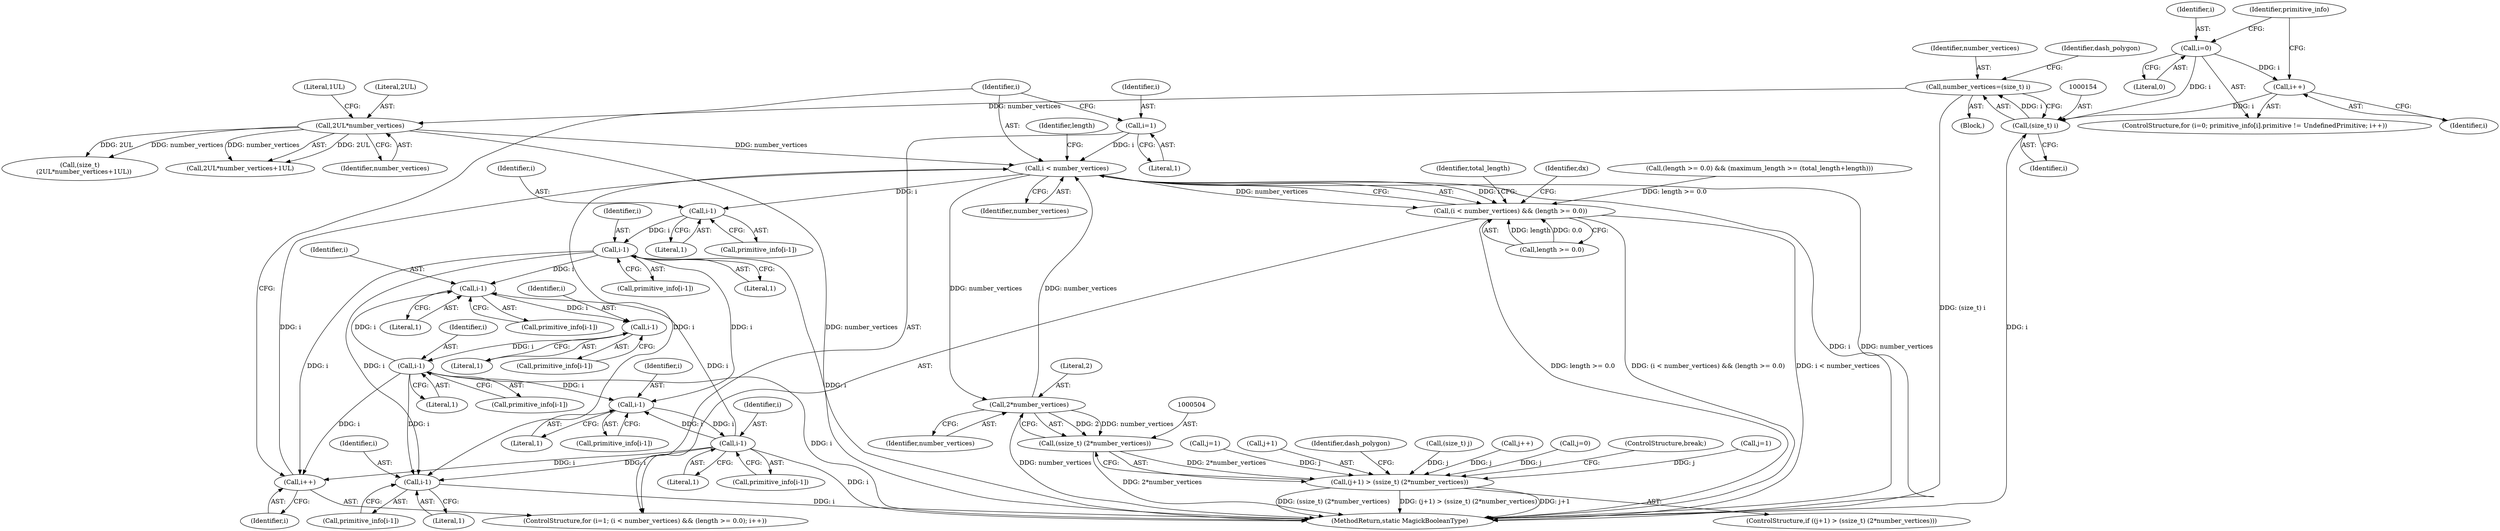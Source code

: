 digraph "1_ImageMagick_726812fa2fa7ce16bcf58f6e115f65427a1c0950_0@del" {
"1000323" [label="(Call,i < number_vertices)"];
"1000329" [label="(Call,i++)"];
"1000558" [label="(Call,i-1)"];
"1000533" [label="(Call,i-1)"];
"1000515" [label="(Call,i-1)"];
"1000365" [label="(Call,i-1)"];
"1000346" [label="(Call,i-1)"];
"1000323" [label="(Call,i < number_vertices)"];
"1000319" [label="(Call,i=1)"];
"1000505" [label="(Call,2*number_vertices)"];
"1000164" [label="(Call,2UL*number_vertices)"];
"1000151" [label="(Call,number_vertices=(size_t) i)"];
"1000153" [label="(Call,(size_t) i)"];
"1000139" [label="(Call,i=0)"];
"1000149" [label="(Call,i++)"];
"1000483" [label="(Call,i-1)"];
"1000458" [label="(Call,i-1)"];
"1000322" [label="(Call,(i < number_vertices) && (length >= 0.0))"];
"1000503" [label="(Call,(ssize_t) (2*number_vertices))"];
"1000499" [label="(Call,(j+1) > (ssize_t) (2*number_vertices))"];
"1000679" [label="(Call,i-1)"];
"1000493" [label="(Call,j=1)"];
"1000505" [label="(Call,2*number_vertices)"];
"1000458" [label="(Call,i-1)"];
"1000498" [label="(ControlStructure,if ((j+1) > (ssize_t) (2*number_vertices)))"];
"1000661" [label="(Identifier,total_length)"];
"1000163" [label="(Call,2UL*number_vertices+1UL)"];
"1000365" [label="(Call,i-1)"];
"1000322" [label="(Call,(i < number_vertices) && (length >= 0.0))"];
"1000531" [label="(Call,primitive_info[i-1])"];
"1000556" [label="(Call,primitive_info[i-1])"];
"1000515" [label="(Call,i-1)"];
"1000559" [label="(Identifier,i)"];
"1000535" [label="(Literal,1)"];
"1000534" [label="(Identifier,i)"];
"1000363" [label="(Call,primitive_info[i-1])"];
"1000150" [label="(Identifier,i)"];
"1000460" [label="(Literal,1)"];
"1000500" [label="(Call,j+1)"];
"1000485" [label="(Literal,1)"];
"1000138" [label="(ControlStructure,for (i=0; primitive_info[i].primitive != UndefinedPrimitive; i++))"];
"1000330" [label="(Identifier,i)"];
"1000511" [label="(Identifier,dash_polygon)"];
"1000151" [label="(Call,number_vertices=(size_t) i)"];
"1000583" [label="(Call,(size_t) j)"];
"1000321" [label="(Literal,1)"];
"1000517" [label="(Literal,1)"];
"1000513" [label="(Call,primitive_info[i-1])"];
"1000145" [label="(Identifier,primitive_info)"];
"1000324" [label="(Identifier,i)"];
"1000152" [label="(Identifier,number_vertices)"];
"1000499" [label="(Call,(j+1) > (ssize_t) (2*number_vertices))"];
"1000165" [label="(Literal,2UL)"];
"1000320" [label="(Identifier,i)"];
"1000456" [label="(Call,primitive_info[i-1])"];
"1000656" [label="(Call,j++)"];
"1000141" [label="(Literal,0)"];
"1000240" [label="(Call,j=0)"];
"1000677" [label="(Call,primitive_info[i-1])"];
"1000680" [label="(Identifier,i)"];
"1000516" [label="(Identifier,i)"];
"1000327" [label="(Identifier,length)"];
"1000318" [label="(ControlStructure,for (i=1; (i < number_vertices) && (length >= 0.0); i++))"];
"1000679" [label="(Call,i-1)"];
"1000533" [label="(Call,i-1)"];
"1000367" [label="(Literal,1)"];
"1000483" [label="(Call,i-1)"];
"1000366" [label="(Identifier,i)"];
"1000507" [label="(Identifier,number_vertices)"];
"1000157" [label="(Identifier,dash_polygon)"];
"1000139" [label="(Call,i=0)"];
"1000459" [label="(Identifier,i)"];
"1000164" [label="(Call,2UL*number_vertices)"];
"1000333" [label="(Identifier,dx)"];
"1000508" [label="(ControlStructure,break;)"];
"1000681" [label="(Literal,1)"];
"1000329" [label="(Call,i++)"];
"1000761" [label="(MethodReturn,static MagickBooleanType)"];
"1000319" [label="(Call,i=1)"];
"1000166" [label="(Identifier,number_vertices)"];
"1000481" [label="(Call,primitive_info[i-1])"];
"1000560" [label="(Literal,1)"];
"1000323" [label="(Call,i < number_vertices)"];
"1000558" [label="(Call,i-1)"];
"1000140" [label="(Identifier,i)"];
"1000484" [label="(Identifier,i)"];
"1000326" [label="(Call,length >= 0.0)"];
"1000161" [label="(Call,(size_t)\n    (2UL*number_vertices+1UL))"];
"1000325" [label="(Identifier,number_vertices)"];
"1000348" [label="(Literal,1)"];
"1000346" [label="(Call,i-1)"];
"1000167" [label="(Literal,1UL)"];
"1000105" [label="(Block,)"];
"1000149" [label="(Call,i++)"];
"1000344" [label="(Call,primitive_info[i-1])"];
"1000416" [label="(Call,(length >= 0.0) && (maximum_length >= (total_length+length)))"];
"1000347" [label="(Identifier,i)"];
"1000503" [label="(Call,(ssize_t) (2*number_vertices))"];
"1000153" [label="(Call,(size_t) i)"];
"1000506" [label="(Literal,2)"];
"1000155" [label="(Identifier,i)"];
"1000230" [label="(Call,j=1)"];
"1000323" -> "1000322"  [label="AST: "];
"1000323" -> "1000325"  [label="CFG: "];
"1000324" -> "1000323"  [label="AST: "];
"1000325" -> "1000323"  [label="AST: "];
"1000327" -> "1000323"  [label="CFG: "];
"1000322" -> "1000323"  [label="CFG: "];
"1000323" -> "1000761"  [label="DDG: i"];
"1000323" -> "1000761"  [label="DDG: number_vertices"];
"1000323" -> "1000322"  [label="DDG: i"];
"1000323" -> "1000322"  [label="DDG: number_vertices"];
"1000329" -> "1000323"  [label="DDG: i"];
"1000319" -> "1000323"  [label="DDG: i"];
"1000505" -> "1000323"  [label="DDG: number_vertices"];
"1000164" -> "1000323"  [label="DDG: number_vertices"];
"1000323" -> "1000346"  [label="DDG: i"];
"1000323" -> "1000505"  [label="DDG: number_vertices"];
"1000323" -> "1000679"  [label="DDG: i"];
"1000329" -> "1000318"  [label="AST: "];
"1000329" -> "1000330"  [label="CFG: "];
"1000330" -> "1000329"  [label="AST: "];
"1000324" -> "1000329"  [label="CFG: "];
"1000558" -> "1000329"  [label="DDG: i"];
"1000365" -> "1000329"  [label="DDG: i"];
"1000483" -> "1000329"  [label="DDG: i"];
"1000558" -> "1000556"  [label="AST: "];
"1000558" -> "1000560"  [label="CFG: "];
"1000559" -> "1000558"  [label="AST: "];
"1000560" -> "1000558"  [label="AST: "];
"1000556" -> "1000558"  [label="CFG: "];
"1000558" -> "1000761"  [label="DDG: i"];
"1000558" -> "1000458"  [label="DDG: i"];
"1000558" -> "1000515"  [label="DDG: i"];
"1000533" -> "1000558"  [label="DDG: i"];
"1000558" -> "1000679"  [label="DDG: i"];
"1000533" -> "1000531"  [label="AST: "];
"1000533" -> "1000535"  [label="CFG: "];
"1000534" -> "1000533"  [label="AST: "];
"1000535" -> "1000533"  [label="AST: "];
"1000531" -> "1000533"  [label="CFG: "];
"1000515" -> "1000533"  [label="DDG: i"];
"1000515" -> "1000513"  [label="AST: "];
"1000515" -> "1000517"  [label="CFG: "];
"1000516" -> "1000515"  [label="AST: "];
"1000517" -> "1000515"  [label="AST: "];
"1000513" -> "1000515"  [label="CFG: "];
"1000365" -> "1000515"  [label="DDG: i"];
"1000483" -> "1000515"  [label="DDG: i"];
"1000365" -> "1000363"  [label="AST: "];
"1000365" -> "1000367"  [label="CFG: "];
"1000366" -> "1000365"  [label="AST: "];
"1000367" -> "1000365"  [label="AST: "];
"1000363" -> "1000365"  [label="CFG: "];
"1000365" -> "1000761"  [label="DDG: i"];
"1000346" -> "1000365"  [label="DDG: i"];
"1000365" -> "1000458"  [label="DDG: i"];
"1000365" -> "1000679"  [label="DDG: i"];
"1000346" -> "1000344"  [label="AST: "];
"1000346" -> "1000348"  [label="CFG: "];
"1000347" -> "1000346"  [label="AST: "];
"1000348" -> "1000346"  [label="AST: "];
"1000344" -> "1000346"  [label="CFG: "];
"1000319" -> "1000318"  [label="AST: "];
"1000319" -> "1000321"  [label="CFG: "];
"1000320" -> "1000319"  [label="AST: "];
"1000321" -> "1000319"  [label="AST: "];
"1000324" -> "1000319"  [label="CFG: "];
"1000505" -> "1000503"  [label="AST: "];
"1000505" -> "1000507"  [label="CFG: "];
"1000506" -> "1000505"  [label="AST: "];
"1000507" -> "1000505"  [label="AST: "];
"1000503" -> "1000505"  [label="CFG: "];
"1000505" -> "1000761"  [label="DDG: number_vertices"];
"1000505" -> "1000503"  [label="DDG: 2"];
"1000505" -> "1000503"  [label="DDG: number_vertices"];
"1000164" -> "1000163"  [label="AST: "];
"1000164" -> "1000166"  [label="CFG: "];
"1000165" -> "1000164"  [label="AST: "];
"1000166" -> "1000164"  [label="AST: "];
"1000167" -> "1000164"  [label="CFG: "];
"1000164" -> "1000761"  [label="DDG: number_vertices"];
"1000164" -> "1000161"  [label="DDG: 2UL"];
"1000164" -> "1000161"  [label="DDG: number_vertices"];
"1000164" -> "1000163"  [label="DDG: 2UL"];
"1000164" -> "1000163"  [label="DDG: number_vertices"];
"1000151" -> "1000164"  [label="DDG: number_vertices"];
"1000151" -> "1000105"  [label="AST: "];
"1000151" -> "1000153"  [label="CFG: "];
"1000152" -> "1000151"  [label="AST: "];
"1000153" -> "1000151"  [label="AST: "];
"1000157" -> "1000151"  [label="CFG: "];
"1000151" -> "1000761"  [label="DDG: (size_t) i"];
"1000153" -> "1000151"  [label="DDG: i"];
"1000153" -> "1000155"  [label="CFG: "];
"1000154" -> "1000153"  [label="AST: "];
"1000155" -> "1000153"  [label="AST: "];
"1000153" -> "1000761"  [label="DDG: i"];
"1000139" -> "1000153"  [label="DDG: i"];
"1000149" -> "1000153"  [label="DDG: i"];
"1000139" -> "1000138"  [label="AST: "];
"1000139" -> "1000141"  [label="CFG: "];
"1000140" -> "1000139"  [label="AST: "];
"1000141" -> "1000139"  [label="AST: "];
"1000145" -> "1000139"  [label="CFG: "];
"1000139" -> "1000149"  [label="DDG: i"];
"1000149" -> "1000138"  [label="AST: "];
"1000149" -> "1000150"  [label="CFG: "];
"1000150" -> "1000149"  [label="AST: "];
"1000145" -> "1000149"  [label="CFG: "];
"1000483" -> "1000481"  [label="AST: "];
"1000483" -> "1000485"  [label="CFG: "];
"1000484" -> "1000483"  [label="AST: "];
"1000485" -> "1000483"  [label="AST: "];
"1000481" -> "1000483"  [label="CFG: "];
"1000483" -> "1000761"  [label="DDG: i"];
"1000483" -> "1000458"  [label="DDG: i"];
"1000458" -> "1000483"  [label="DDG: i"];
"1000483" -> "1000679"  [label="DDG: i"];
"1000458" -> "1000456"  [label="AST: "];
"1000458" -> "1000460"  [label="CFG: "];
"1000459" -> "1000458"  [label="AST: "];
"1000460" -> "1000458"  [label="AST: "];
"1000456" -> "1000458"  [label="CFG: "];
"1000322" -> "1000318"  [label="AST: "];
"1000322" -> "1000326"  [label="CFG: "];
"1000326" -> "1000322"  [label="AST: "];
"1000333" -> "1000322"  [label="CFG: "];
"1000661" -> "1000322"  [label="CFG: "];
"1000322" -> "1000761"  [label="DDG: length >= 0.0"];
"1000322" -> "1000761"  [label="DDG: (i < number_vertices) && (length >= 0.0)"];
"1000322" -> "1000761"  [label="DDG: i < number_vertices"];
"1000416" -> "1000322"  [label="DDG: length >= 0.0"];
"1000326" -> "1000322"  [label="DDG: length"];
"1000326" -> "1000322"  [label="DDG: 0.0"];
"1000503" -> "1000499"  [label="AST: "];
"1000504" -> "1000503"  [label="AST: "];
"1000499" -> "1000503"  [label="CFG: "];
"1000503" -> "1000761"  [label="DDG: 2*number_vertices"];
"1000503" -> "1000499"  [label="DDG: 2*number_vertices"];
"1000499" -> "1000498"  [label="AST: "];
"1000500" -> "1000499"  [label="AST: "];
"1000508" -> "1000499"  [label="CFG: "];
"1000511" -> "1000499"  [label="CFG: "];
"1000499" -> "1000761"  [label="DDG: (ssize_t) (2*number_vertices)"];
"1000499" -> "1000761"  [label="DDG: (j+1) > (ssize_t) (2*number_vertices)"];
"1000499" -> "1000761"  [label="DDG: j+1"];
"1000493" -> "1000499"  [label="DDG: j"];
"1000656" -> "1000499"  [label="DDG: j"];
"1000240" -> "1000499"  [label="DDG: j"];
"1000583" -> "1000499"  [label="DDG: j"];
"1000230" -> "1000499"  [label="DDG: j"];
"1000679" -> "1000677"  [label="AST: "];
"1000679" -> "1000681"  [label="CFG: "];
"1000680" -> "1000679"  [label="AST: "];
"1000681" -> "1000679"  [label="AST: "];
"1000677" -> "1000679"  [label="CFG: "];
"1000679" -> "1000761"  [label="DDG: i"];
}
